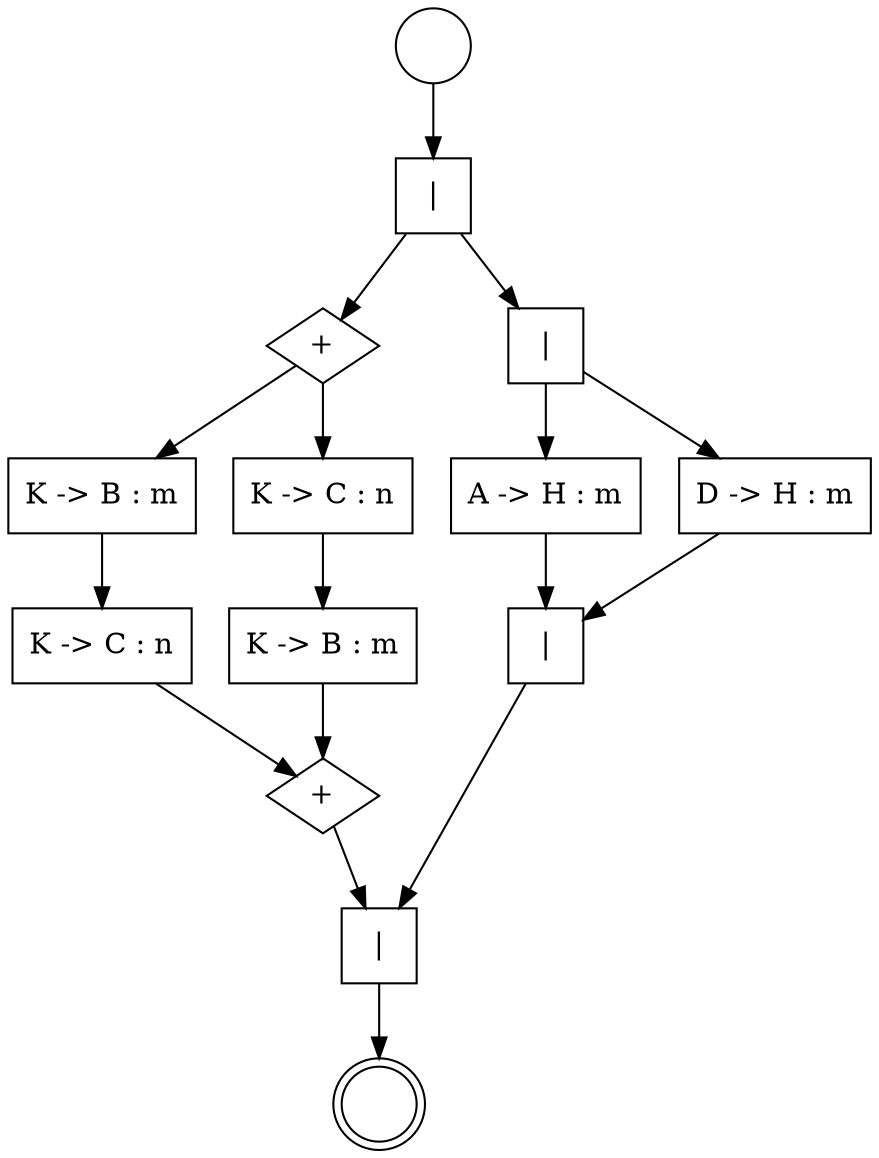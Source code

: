 digraph composition {
	0 [label="" shape=circle]
	0 -> 1
	1 [label="|" shape=square]
	1 -> 2
	1 -> 10
	2 [label="+" shape=diamond]
	2 -> 4
	2 -> 6
	3 [label="+" shape=diamond]
	3 -> 14
	4 [label="K -> B : m" shape=rect]
	4 -> 5
	5 [label="K -> C : n" shape=rect]
	5 -> 3
	6 [label="K -> C : n" shape=rect]
	6 -> 7
	7 [label="K -> B : m" shape=rect]
	7 -> 3
	10 [label="|" shape=square]
	10 -> 11
	10 -> 13
	11 [label="A -> H : m" shape=rect]
	11 -> 12
	12 [label="|" shape=square]
	12 -> 14
	13 [label="D -> H : m" shape=rect]
	13 -> 12
	14 [label="|" shape=square]
	14 -> 15
	15 [label="" shape=doublecircle]
}

